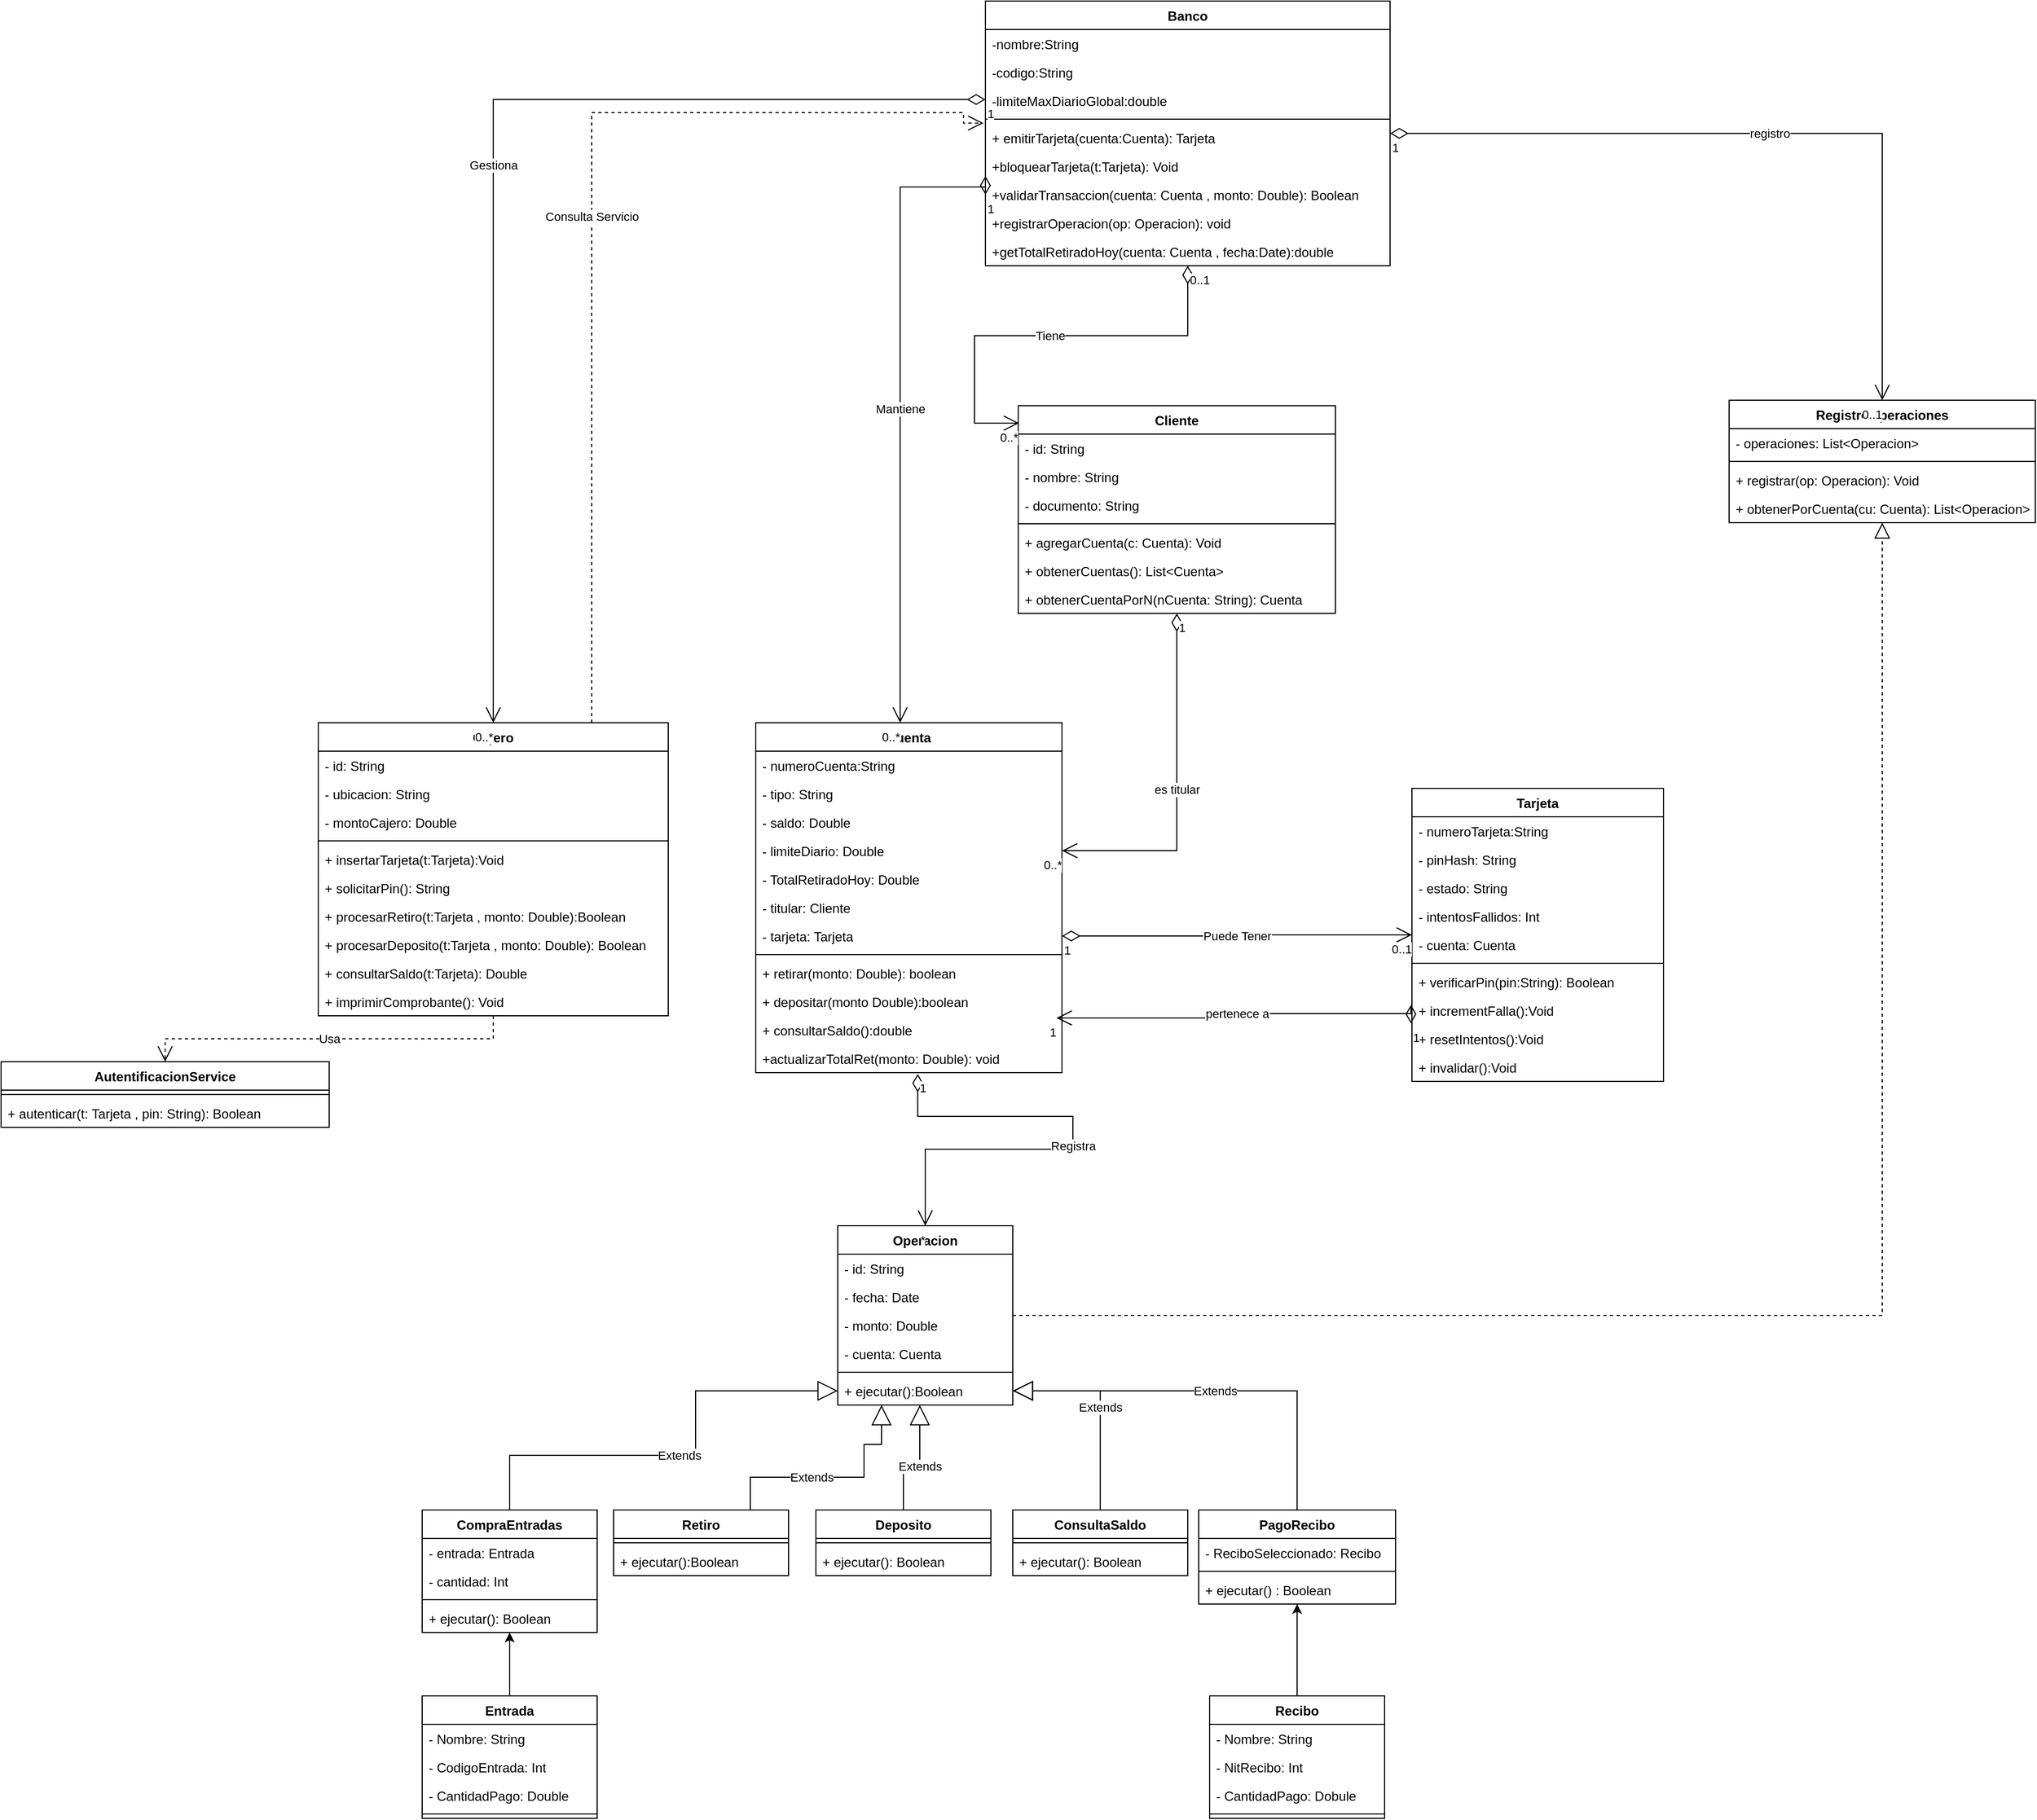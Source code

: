 <mxfile version="28.2.5">
  <diagram name="Página-1" id="0DiAf5o6FP61AVwbFjYj">
    <mxGraphModel dx="1672" dy="540" grid="1" gridSize="10" guides="1" tooltips="1" connect="1" arrows="1" fold="1" page="1" pageScale="1" pageWidth="827" pageHeight="1169" math="0" shadow="0">
      <root>
        <mxCell id="0" />
        <mxCell id="1" parent="0" />
        <mxCell id="VX5pRdEGZi-kMfRSTQJE-1" value="Banco" style="swimlane;fontStyle=1;align=center;verticalAlign=top;childLayout=stackLayout;horizontal=1;startSize=26;horizontalStack=0;resizeParent=1;resizeParentMax=0;resizeLast=0;collapsible=1;marginBottom=0;whiteSpace=wrap;html=1;" vertex="1" parent="1">
          <mxGeometry x="260" y="220" width="370" height="242" as="geometry" />
        </mxCell>
        <mxCell id="VX5pRdEGZi-kMfRSTQJE-2" value="-nombre:String" style="text;strokeColor=none;fillColor=none;align=left;verticalAlign=top;spacingLeft=4;spacingRight=4;overflow=hidden;rotatable=0;points=[[0,0.5],[1,0.5]];portConstraint=eastwest;whiteSpace=wrap;html=1;" vertex="1" parent="VX5pRdEGZi-kMfRSTQJE-1">
          <mxGeometry y="26" width="370" height="26" as="geometry" />
        </mxCell>
        <mxCell id="VX5pRdEGZi-kMfRSTQJE-5" value="-codigo:String" style="text;strokeColor=none;fillColor=none;align=left;verticalAlign=top;spacingLeft=4;spacingRight=4;overflow=hidden;rotatable=0;points=[[0,0.5],[1,0.5]];portConstraint=eastwest;whiteSpace=wrap;html=1;" vertex="1" parent="VX5pRdEGZi-kMfRSTQJE-1">
          <mxGeometry y="52" width="370" height="26" as="geometry" />
        </mxCell>
        <mxCell id="VX5pRdEGZi-kMfRSTQJE-6" value="-limiteMaxDiarioGlobal:double" style="text;strokeColor=none;fillColor=none;align=left;verticalAlign=top;spacingLeft=4;spacingRight=4;overflow=hidden;rotatable=0;points=[[0,0.5],[1,0.5]];portConstraint=eastwest;whiteSpace=wrap;html=1;" vertex="1" parent="VX5pRdEGZi-kMfRSTQJE-1">
          <mxGeometry y="78" width="370" height="26" as="geometry" />
        </mxCell>
        <mxCell id="VX5pRdEGZi-kMfRSTQJE-3" value="" style="line;strokeWidth=1;fillColor=none;align=left;verticalAlign=middle;spacingTop=-1;spacingLeft=3;spacingRight=3;rotatable=0;labelPosition=right;points=[];portConstraint=eastwest;strokeColor=inherit;" vertex="1" parent="VX5pRdEGZi-kMfRSTQJE-1">
          <mxGeometry y="104" width="370" height="8" as="geometry" />
        </mxCell>
        <mxCell id="VX5pRdEGZi-kMfRSTQJE-4" value="+ emitirTarjeta(cuenta:Cuenta): Tarjeta" style="text;strokeColor=none;fillColor=none;align=left;verticalAlign=top;spacingLeft=4;spacingRight=4;overflow=hidden;rotatable=0;points=[[0,0.5],[1,0.5]];portConstraint=eastwest;whiteSpace=wrap;html=1;" vertex="1" parent="VX5pRdEGZi-kMfRSTQJE-1">
          <mxGeometry y="112" width="370" height="26" as="geometry" />
        </mxCell>
        <mxCell id="VX5pRdEGZi-kMfRSTQJE-8" value="+bloquearTarjeta(t:Tarjeta): Void" style="text;strokeColor=none;fillColor=none;align=left;verticalAlign=top;spacingLeft=4;spacingRight=4;overflow=hidden;rotatable=0;points=[[0,0.5],[1,0.5]];portConstraint=eastwest;whiteSpace=wrap;html=1;" vertex="1" parent="VX5pRdEGZi-kMfRSTQJE-1">
          <mxGeometry y="138" width="370" height="26" as="geometry" />
        </mxCell>
        <mxCell id="VX5pRdEGZi-kMfRSTQJE-12" value="+validarTransaccion(cuenta: Cuenta , monto: Double): Boolean" style="text;strokeColor=none;fillColor=none;align=left;verticalAlign=top;spacingLeft=4;spacingRight=4;overflow=hidden;rotatable=0;points=[[0,0.5],[1,0.5]];portConstraint=eastwest;whiteSpace=wrap;html=1;" vertex="1" parent="VX5pRdEGZi-kMfRSTQJE-1">
          <mxGeometry y="164" width="370" height="26" as="geometry" />
        </mxCell>
        <mxCell id="VX5pRdEGZi-kMfRSTQJE-11" value="+registrarOperacion(op: Operacion): void" style="text;strokeColor=none;fillColor=none;align=left;verticalAlign=top;spacingLeft=4;spacingRight=4;overflow=hidden;rotatable=0;points=[[0,0.5],[1,0.5]];portConstraint=eastwest;whiteSpace=wrap;html=1;" vertex="1" parent="VX5pRdEGZi-kMfRSTQJE-1">
          <mxGeometry y="190" width="370" height="26" as="geometry" />
        </mxCell>
        <mxCell id="VX5pRdEGZi-kMfRSTQJE-10" value="+getTotalRetiradoHoy(cuenta: Cuenta , fecha:Date):double" style="text;strokeColor=none;fillColor=none;align=left;verticalAlign=top;spacingLeft=4;spacingRight=4;overflow=hidden;rotatable=0;points=[[0,0.5],[1,0.5]];portConstraint=eastwest;whiteSpace=wrap;html=1;" vertex="1" parent="VX5pRdEGZi-kMfRSTQJE-1">
          <mxGeometry y="216" width="370" height="26" as="geometry" />
        </mxCell>
        <mxCell id="VX5pRdEGZi-kMfRSTQJE-13" value="Cliente" style="swimlane;fontStyle=1;align=center;verticalAlign=top;childLayout=stackLayout;horizontal=1;startSize=26;horizontalStack=0;resizeParent=1;resizeParentMax=0;resizeLast=0;collapsible=1;marginBottom=0;whiteSpace=wrap;html=1;" vertex="1" parent="1">
          <mxGeometry x="290" y="590" width="290" height="190" as="geometry" />
        </mxCell>
        <mxCell id="VX5pRdEGZi-kMfRSTQJE-14" value="- id: String" style="text;strokeColor=none;fillColor=none;align=left;verticalAlign=top;spacingLeft=4;spacingRight=4;overflow=hidden;rotatable=0;points=[[0,0.5],[1,0.5]];portConstraint=eastwest;whiteSpace=wrap;html=1;" vertex="1" parent="VX5pRdEGZi-kMfRSTQJE-13">
          <mxGeometry y="26" width="290" height="26" as="geometry" />
        </mxCell>
        <mxCell id="VX5pRdEGZi-kMfRSTQJE-18" value="- nombre: String" style="text;strokeColor=none;fillColor=none;align=left;verticalAlign=top;spacingLeft=4;spacingRight=4;overflow=hidden;rotatable=0;points=[[0,0.5],[1,0.5]];portConstraint=eastwest;whiteSpace=wrap;html=1;" vertex="1" parent="VX5pRdEGZi-kMfRSTQJE-13">
          <mxGeometry y="52" width="290" height="26" as="geometry" />
        </mxCell>
        <mxCell id="VX5pRdEGZi-kMfRSTQJE-20" value="- documento: String" style="text;strokeColor=none;fillColor=none;align=left;verticalAlign=top;spacingLeft=4;spacingRight=4;overflow=hidden;rotatable=0;points=[[0,0.5],[1,0.5]];portConstraint=eastwest;whiteSpace=wrap;html=1;" vertex="1" parent="VX5pRdEGZi-kMfRSTQJE-13">
          <mxGeometry y="78" width="290" height="26" as="geometry" />
        </mxCell>
        <mxCell id="VX5pRdEGZi-kMfRSTQJE-15" value="" style="line;strokeWidth=1;fillColor=none;align=left;verticalAlign=middle;spacingTop=-1;spacingLeft=3;spacingRight=3;rotatable=0;labelPosition=right;points=[];portConstraint=eastwest;strokeColor=inherit;" vertex="1" parent="VX5pRdEGZi-kMfRSTQJE-13">
          <mxGeometry y="104" width="290" height="8" as="geometry" />
        </mxCell>
        <mxCell id="VX5pRdEGZi-kMfRSTQJE-21" value="+ agregarCuenta(c: Cuenta): Void" style="text;strokeColor=none;fillColor=none;align=left;verticalAlign=top;spacingLeft=4;spacingRight=4;overflow=hidden;rotatable=0;points=[[0,0.5],[1,0.5]];portConstraint=eastwest;whiteSpace=wrap;html=1;" vertex="1" parent="VX5pRdEGZi-kMfRSTQJE-13">
          <mxGeometry y="112" width="290" height="26" as="geometry" />
        </mxCell>
        <mxCell id="VX5pRdEGZi-kMfRSTQJE-22" value="+ obtenerCuentas(): List&amp;lt;Cuenta&amp;gt;" style="text;strokeColor=none;fillColor=none;align=left;verticalAlign=top;spacingLeft=4;spacingRight=4;overflow=hidden;rotatable=0;points=[[0,0.5],[1,0.5]];portConstraint=eastwest;whiteSpace=wrap;html=1;" vertex="1" parent="VX5pRdEGZi-kMfRSTQJE-13">
          <mxGeometry y="138" width="290" height="26" as="geometry" />
        </mxCell>
        <mxCell id="VX5pRdEGZi-kMfRSTQJE-16" value="+ obtenerCuentaPorN(nCuenta: String): Cuenta" style="text;strokeColor=none;fillColor=none;align=left;verticalAlign=top;spacingLeft=4;spacingRight=4;overflow=hidden;rotatable=0;points=[[0,0.5],[1,0.5]];portConstraint=eastwest;whiteSpace=wrap;html=1;" vertex="1" parent="VX5pRdEGZi-kMfRSTQJE-13">
          <mxGeometry y="164" width="290" height="26" as="geometry" />
        </mxCell>
        <mxCell id="VX5pRdEGZi-kMfRSTQJE-23" value="Cuenta" style="swimlane;fontStyle=1;align=center;verticalAlign=top;childLayout=stackLayout;horizontal=1;startSize=26;horizontalStack=0;resizeParent=1;resizeParentMax=0;resizeLast=0;collapsible=1;marginBottom=0;whiteSpace=wrap;html=1;" vertex="1" parent="1">
          <mxGeometry x="50" y="880" width="280" height="320" as="geometry" />
        </mxCell>
        <mxCell id="VX5pRdEGZi-kMfRSTQJE-27" value="- numeroCuenta:String" style="text;strokeColor=none;fillColor=none;align=left;verticalAlign=top;spacingLeft=4;spacingRight=4;overflow=hidden;rotatable=0;points=[[0,0.5],[1,0.5]];portConstraint=eastwest;whiteSpace=wrap;html=1;" vertex="1" parent="VX5pRdEGZi-kMfRSTQJE-23">
          <mxGeometry y="26" width="280" height="26" as="geometry" />
        </mxCell>
        <mxCell id="VX5pRdEGZi-kMfRSTQJE-28" value="- tipo: String" style="text;strokeColor=none;fillColor=none;align=left;verticalAlign=top;spacingLeft=4;spacingRight=4;overflow=hidden;rotatable=0;points=[[0,0.5],[1,0.5]];portConstraint=eastwest;whiteSpace=wrap;html=1;" vertex="1" parent="VX5pRdEGZi-kMfRSTQJE-23">
          <mxGeometry y="52" width="280" height="26" as="geometry" />
        </mxCell>
        <mxCell id="VX5pRdEGZi-kMfRSTQJE-29" value="- saldo: Double" style="text;strokeColor=none;fillColor=none;align=left;verticalAlign=top;spacingLeft=4;spacingRight=4;overflow=hidden;rotatable=0;points=[[0,0.5],[1,0.5]];portConstraint=eastwest;whiteSpace=wrap;html=1;" vertex="1" parent="VX5pRdEGZi-kMfRSTQJE-23">
          <mxGeometry y="78" width="280" height="26" as="geometry" />
        </mxCell>
        <mxCell id="VX5pRdEGZi-kMfRSTQJE-30" value="- limiteDiario: Double" style="text;strokeColor=none;fillColor=none;align=left;verticalAlign=top;spacingLeft=4;spacingRight=4;overflow=hidden;rotatable=0;points=[[0,0.5],[1,0.5]];portConstraint=eastwest;whiteSpace=wrap;html=1;" vertex="1" parent="VX5pRdEGZi-kMfRSTQJE-23">
          <mxGeometry y="104" width="280" height="26" as="geometry" />
        </mxCell>
        <mxCell id="VX5pRdEGZi-kMfRSTQJE-31" value="- TotalRetiradoHoy: Double" style="text;strokeColor=none;fillColor=none;align=left;verticalAlign=top;spacingLeft=4;spacingRight=4;overflow=hidden;rotatable=0;points=[[0,0.5],[1,0.5]];portConstraint=eastwest;whiteSpace=wrap;html=1;" vertex="1" parent="VX5pRdEGZi-kMfRSTQJE-23">
          <mxGeometry y="130" width="280" height="26" as="geometry" />
        </mxCell>
        <mxCell id="VX5pRdEGZi-kMfRSTQJE-32" value="- titular: Cliente" style="text;strokeColor=none;fillColor=none;align=left;verticalAlign=top;spacingLeft=4;spacingRight=4;overflow=hidden;rotatable=0;points=[[0,0.5],[1,0.5]];portConstraint=eastwest;whiteSpace=wrap;html=1;" vertex="1" parent="VX5pRdEGZi-kMfRSTQJE-23">
          <mxGeometry y="156" width="280" height="26" as="geometry" />
        </mxCell>
        <mxCell id="VX5pRdEGZi-kMfRSTQJE-24" value="- tarjeta: Tarjeta" style="text;strokeColor=none;fillColor=none;align=left;verticalAlign=top;spacingLeft=4;spacingRight=4;overflow=hidden;rotatable=0;points=[[0,0.5],[1,0.5]];portConstraint=eastwest;whiteSpace=wrap;html=1;" vertex="1" parent="VX5pRdEGZi-kMfRSTQJE-23">
          <mxGeometry y="182" width="280" height="26" as="geometry" />
        </mxCell>
        <mxCell id="VX5pRdEGZi-kMfRSTQJE-25" value="" style="line;strokeWidth=1;fillColor=none;align=left;verticalAlign=middle;spacingTop=-1;spacingLeft=3;spacingRight=3;rotatable=0;labelPosition=right;points=[];portConstraint=eastwest;strokeColor=inherit;" vertex="1" parent="VX5pRdEGZi-kMfRSTQJE-23">
          <mxGeometry y="208" width="280" height="8" as="geometry" />
        </mxCell>
        <mxCell id="VX5pRdEGZi-kMfRSTQJE-33" value="+ retirar(monto: Double): boolean" style="text;strokeColor=none;fillColor=none;align=left;verticalAlign=top;spacingLeft=4;spacingRight=4;overflow=hidden;rotatable=0;points=[[0,0.5],[1,0.5]];portConstraint=eastwest;whiteSpace=wrap;html=1;" vertex="1" parent="VX5pRdEGZi-kMfRSTQJE-23">
          <mxGeometry y="216" width="280" height="26" as="geometry" />
        </mxCell>
        <mxCell id="VX5pRdEGZi-kMfRSTQJE-34" value="+ depositar(monto Double):boolean" style="text;strokeColor=none;fillColor=none;align=left;verticalAlign=top;spacingLeft=4;spacingRight=4;overflow=hidden;rotatable=0;points=[[0,0.5],[1,0.5]];portConstraint=eastwest;whiteSpace=wrap;html=1;" vertex="1" parent="VX5pRdEGZi-kMfRSTQJE-23">
          <mxGeometry y="242" width="280" height="26" as="geometry" />
        </mxCell>
        <mxCell id="VX5pRdEGZi-kMfRSTQJE-35" value="+ consultarSaldo():double" style="text;strokeColor=none;fillColor=none;align=left;verticalAlign=top;spacingLeft=4;spacingRight=4;overflow=hidden;rotatable=0;points=[[0,0.5],[1,0.5]];portConstraint=eastwest;whiteSpace=wrap;html=1;" vertex="1" parent="VX5pRdEGZi-kMfRSTQJE-23">
          <mxGeometry y="268" width="280" height="26" as="geometry" />
        </mxCell>
        <mxCell id="VX5pRdEGZi-kMfRSTQJE-36" value="+actualizarTotalRet(monto: Double): void" style="text;strokeColor=none;fillColor=none;align=left;verticalAlign=top;spacingLeft=4;spacingRight=4;overflow=hidden;rotatable=0;points=[[0,0.5],[1,0.5]];portConstraint=eastwest;whiteSpace=wrap;html=1;" vertex="1" parent="VX5pRdEGZi-kMfRSTQJE-23">
          <mxGeometry y="294" width="280" height="26" as="geometry" />
        </mxCell>
        <mxCell id="VX5pRdEGZi-kMfRSTQJE-37" value="Tarjeta" style="swimlane;fontStyle=1;align=center;verticalAlign=top;childLayout=stackLayout;horizontal=1;startSize=26;horizontalStack=0;resizeParent=1;resizeParentMax=0;resizeLast=0;collapsible=1;marginBottom=0;whiteSpace=wrap;html=1;" vertex="1" parent="1">
          <mxGeometry x="650" y="940" width="230" height="268" as="geometry" />
        </mxCell>
        <mxCell id="VX5pRdEGZi-kMfRSTQJE-42" value="- numeroTarjeta:String" style="text;strokeColor=none;fillColor=none;align=left;verticalAlign=top;spacingLeft=4;spacingRight=4;overflow=hidden;rotatable=0;points=[[0,0.5],[1,0.5]];portConstraint=eastwest;whiteSpace=wrap;html=1;" vertex="1" parent="VX5pRdEGZi-kMfRSTQJE-37">
          <mxGeometry y="26" width="230" height="26" as="geometry" />
        </mxCell>
        <mxCell id="VX5pRdEGZi-kMfRSTQJE-43" value="- pinHash: String" style="text;strokeColor=none;fillColor=none;align=left;verticalAlign=top;spacingLeft=4;spacingRight=4;overflow=hidden;rotatable=0;points=[[0,0.5],[1,0.5]];portConstraint=eastwest;whiteSpace=wrap;html=1;" vertex="1" parent="VX5pRdEGZi-kMfRSTQJE-37">
          <mxGeometry y="52" width="230" height="26" as="geometry" />
        </mxCell>
        <mxCell id="VX5pRdEGZi-kMfRSTQJE-44" value="- estado: String" style="text;strokeColor=none;fillColor=none;align=left;verticalAlign=top;spacingLeft=4;spacingRight=4;overflow=hidden;rotatable=0;points=[[0,0.5],[1,0.5]];portConstraint=eastwest;whiteSpace=wrap;html=1;" vertex="1" parent="VX5pRdEGZi-kMfRSTQJE-37">
          <mxGeometry y="78" width="230" height="26" as="geometry" />
        </mxCell>
        <mxCell id="VX5pRdEGZi-kMfRSTQJE-45" value="- intentosFallidos: Int" style="text;strokeColor=none;fillColor=none;align=left;verticalAlign=top;spacingLeft=4;spacingRight=4;overflow=hidden;rotatable=0;points=[[0,0.5],[1,0.5]];portConstraint=eastwest;whiteSpace=wrap;html=1;" vertex="1" parent="VX5pRdEGZi-kMfRSTQJE-37">
          <mxGeometry y="104" width="230" height="26" as="geometry" />
        </mxCell>
        <mxCell id="VX5pRdEGZi-kMfRSTQJE-38" value="- cuenta: Cuenta" style="text;strokeColor=none;fillColor=none;align=left;verticalAlign=top;spacingLeft=4;spacingRight=4;overflow=hidden;rotatable=0;points=[[0,0.5],[1,0.5]];portConstraint=eastwest;whiteSpace=wrap;html=1;" vertex="1" parent="VX5pRdEGZi-kMfRSTQJE-37">
          <mxGeometry y="130" width="230" height="26" as="geometry" />
        </mxCell>
        <mxCell id="VX5pRdEGZi-kMfRSTQJE-39" value="" style="line;strokeWidth=1;fillColor=none;align=left;verticalAlign=middle;spacingTop=-1;spacingLeft=3;spacingRight=3;rotatable=0;labelPosition=right;points=[];portConstraint=eastwest;strokeColor=inherit;" vertex="1" parent="VX5pRdEGZi-kMfRSTQJE-37">
          <mxGeometry y="156" width="230" height="8" as="geometry" />
        </mxCell>
        <mxCell id="VX5pRdEGZi-kMfRSTQJE-46" value="+ verificarPin(pin:String): Boolean" style="text;strokeColor=none;fillColor=none;align=left;verticalAlign=top;spacingLeft=4;spacingRight=4;overflow=hidden;rotatable=0;points=[[0,0.5],[1,0.5]];portConstraint=eastwest;whiteSpace=wrap;html=1;" vertex="1" parent="VX5pRdEGZi-kMfRSTQJE-37">
          <mxGeometry y="164" width="230" height="26" as="geometry" />
        </mxCell>
        <mxCell id="VX5pRdEGZi-kMfRSTQJE-47" value="+ incrementFalla():Void" style="text;strokeColor=none;fillColor=none;align=left;verticalAlign=top;spacingLeft=4;spacingRight=4;overflow=hidden;rotatable=0;points=[[0,0.5],[1,0.5]];portConstraint=eastwest;whiteSpace=wrap;html=1;" vertex="1" parent="VX5pRdEGZi-kMfRSTQJE-37">
          <mxGeometry y="190" width="230" height="26" as="geometry" />
        </mxCell>
        <mxCell id="VX5pRdEGZi-kMfRSTQJE-48" value="+ resetIntentos():Void" style="text;strokeColor=none;fillColor=none;align=left;verticalAlign=top;spacingLeft=4;spacingRight=4;overflow=hidden;rotatable=0;points=[[0,0.5],[1,0.5]];portConstraint=eastwest;whiteSpace=wrap;html=1;" vertex="1" parent="VX5pRdEGZi-kMfRSTQJE-37">
          <mxGeometry y="216" width="230" height="26" as="geometry" />
        </mxCell>
        <mxCell id="VX5pRdEGZi-kMfRSTQJE-40" value="+ invalidar():Void" style="text;strokeColor=none;fillColor=none;align=left;verticalAlign=top;spacingLeft=4;spacingRight=4;overflow=hidden;rotatable=0;points=[[0,0.5],[1,0.5]];portConstraint=eastwest;whiteSpace=wrap;html=1;" vertex="1" parent="VX5pRdEGZi-kMfRSTQJE-37">
          <mxGeometry y="242" width="230" height="26" as="geometry" />
        </mxCell>
        <mxCell id="VX5pRdEGZi-kMfRSTQJE-50" value="Cajero" style="swimlane;fontStyle=1;align=center;verticalAlign=top;childLayout=stackLayout;horizontal=1;startSize=26;horizontalStack=0;resizeParent=1;resizeParentMax=0;resizeLast=0;collapsible=1;marginBottom=0;whiteSpace=wrap;html=1;" vertex="1" parent="1">
          <mxGeometry x="-350" y="880" width="320" height="268" as="geometry" />
        </mxCell>
        <mxCell id="VX5pRdEGZi-kMfRSTQJE-54" value="- id: String" style="text;strokeColor=none;fillColor=none;align=left;verticalAlign=top;spacingLeft=4;spacingRight=4;overflow=hidden;rotatable=0;points=[[0,0.5],[1,0.5]];portConstraint=eastwest;whiteSpace=wrap;html=1;" vertex="1" parent="VX5pRdEGZi-kMfRSTQJE-50">
          <mxGeometry y="26" width="320" height="26" as="geometry" />
        </mxCell>
        <mxCell id="VX5pRdEGZi-kMfRSTQJE-55" value="- ubicacion: String" style="text;strokeColor=none;fillColor=none;align=left;verticalAlign=top;spacingLeft=4;spacingRight=4;overflow=hidden;rotatable=0;points=[[0,0.5],[1,0.5]];portConstraint=eastwest;whiteSpace=wrap;html=1;" vertex="1" parent="VX5pRdEGZi-kMfRSTQJE-50">
          <mxGeometry y="52" width="320" height="26" as="geometry" />
        </mxCell>
        <mxCell id="VX5pRdEGZi-kMfRSTQJE-51" value="- montoCajero: Double" style="text;strokeColor=none;fillColor=none;align=left;verticalAlign=top;spacingLeft=4;spacingRight=4;overflow=hidden;rotatable=0;points=[[0,0.5],[1,0.5]];portConstraint=eastwest;whiteSpace=wrap;html=1;" vertex="1" parent="VX5pRdEGZi-kMfRSTQJE-50">
          <mxGeometry y="78" width="320" height="26" as="geometry" />
        </mxCell>
        <mxCell id="VX5pRdEGZi-kMfRSTQJE-52" value="" style="line;strokeWidth=1;fillColor=none;align=left;verticalAlign=middle;spacingTop=-1;spacingLeft=3;spacingRight=3;rotatable=0;labelPosition=right;points=[];portConstraint=eastwest;strokeColor=inherit;" vertex="1" parent="VX5pRdEGZi-kMfRSTQJE-50">
          <mxGeometry y="104" width="320" height="8" as="geometry" />
        </mxCell>
        <mxCell id="VX5pRdEGZi-kMfRSTQJE-56" value="+ insertarTarjeta(t:Tarjeta):Void" style="text;strokeColor=none;fillColor=none;align=left;verticalAlign=top;spacingLeft=4;spacingRight=4;overflow=hidden;rotatable=0;points=[[0,0.5],[1,0.5]];portConstraint=eastwest;whiteSpace=wrap;html=1;" vertex="1" parent="VX5pRdEGZi-kMfRSTQJE-50">
          <mxGeometry y="112" width="320" height="26" as="geometry" />
        </mxCell>
        <mxCell id="VX5pRdEGZi-kMfRSTQJE-57" value="+ solicitarPin(): String" style="text;strokeColor=none;fillColor=none;align=left;verticalAlign=top;spacingLeft=4;spacingRight=4;overflow=hidden;rotatable=0;points=[[0,0.5],[1,0.5]];portConstraint=eastwest;whiteSpace=wrap;html=1;" vertex="1" parent="VX5pRdEGZi-kMfRSTQJE-50">
          <mxGeometry y="138" width="320" height="26" as="geometry" />
        </mxCell>
        <mxCell id="VX5pRdEGZi-kMfRSTQJE-59" value="+ procesarRetiro(t:Tarjeta , monto: Double):Boolean" style="text;strokeColor=none;fillColor=none;align=left;verticalAlign=top;spacingLeft=4;spacingRight=4;overflow=hidden;rotatable=0;points=[[0,0.5],[1,0.5]];portConstraint=eastwest;whiteSpace=wrap;html=1;" vertex="1" parent="VX5pRdEGZi-kMfRSTQJE-50">
          <mxGeometry y="164" width="320" height="26" as="geometry" />
        </mxCell>
        <mxCell id="VX5pRdEGZi-kMfRSTQJE-60" value="+ procesarDeposito(t:Tarjeta , monto: Double): Boolean" style="text;strokeColor=none;fillColor=none;align=left;verticalAlign=top;spacingLeft=4;spacingRight=4;overflow=hidden;rotatable=0;points=[[0,0.5],[1,0.5]];portConstraint=eastwest;whiteSpace=wrap;html=1;" vertex="1" parent="VX5pRdEGZi-kMfRSTQJE-50">
          <mxGeometry y="190" width="320" height="26" as="geometry" />
        </mxCell>
        <mxCell id="VX5pRdEGZi-kMfRSTQJE-61" value="+ consultarSaldo(t:Tarjeta): Double" style="text;strokeColor=none;fillColor=none;align=left;verticalAlign=top;spacingLeft=4;spacingRight=4;overflow=hidden;rotatable=0;points=[[0,0.5],[1,0.5]];portConstraint=eastwest;whiteSpace=wrap;html=1;" vertex="1" parent="VX5pRdEGZi-kMfRSTQJE-50">
          <mxGeometry y="216" width="320" height="26" as="geometry" />
        </mxCell>
        <mxCell id="VX5pRdEGZi-kMfRSTQJE-53" value="+ imprimirComprobante(): Void" style="text;strokeColor=none;fillColor=none;align=left;verticalAlign=top;spacingLeft=4;spacingRight=4;overflow=hidden;rotatable=0;points=[[0,0.5],[1,0.5]];portConstraint=eastwest;whiteSpace=wrap;html=1;" vertex="1" parent="VX5pRdEGZi-kMfRSTQJE-50">
          <mxGeometry y="242" width="320" height="26" as="geometry" />
        </mxCell>
        <mxCell id="VX5pRdEGZi-kMfRSTQJE-62" value="AutentificacionService" style="swimlane;fontStyle=1;align=center;verticalAlign=top;childLayout=stackLayout;horizontal=1;startSize=26;horizontalStack=0;resizeParent=1;resizeParentMax=0;resizeLast=0;collapsible=1;marginBottom=0;whiteSpace=wrap;html=1;" vertex="1" parent="1">
          <mxGeometry x="-640" y="1190" width="300" height="60" as="geometry" />
        </mxCell>
        <mxCell id="VX5pRdEGZi-kMfRSTQJE-64" value="" style="line;strokeWidth=1;fillColor=none;align=left;verticalAlign=middle;spacingTop=-1;spacingLeft=3;spacingRight=3;rotatable=0;labelPosition=right;points=[];portConstraint=eastwest;strokeColor=inherit;" vertex="1" parent="VX5pRdEGZi-kMfRSTQJE-62">
          <mxGeometry y="26" width="300" height="8" as="geometry" />
        </mxCell>
        <mxCell id="VX5pRdEGZi-kMfRSTQJE-65" value="+ autenticar(t: Tarjeta , pin: String): Boolean" style="text;strokeColor=none;fillColor=none;align=left;verticalAlign=top;spacingLeft=4;spacingRight=4;overflow=hidden;rotatable=0;points=[[0,0.5],[1,0.5]];portConstraint=eastwest;whiteSpace=wrap;html=1;" vertex="1" parent="VX5pRdEGZi-kMfRSTQJE-62">
          <mxGeometry y="34" width="300" height="26" as="geometry" />
        </mxCell>
        <mxCell id="VX5pRdEGZi-kMfRSTQJE-66" value="Operacion" style="swimlane;fontStyle=1;align=center;verticalAlign=top;childLayout=stackLayout;horizontal=1;startSize=26;horizontalStack=0;resizeParent=1;resizeParentMax=0;resizeLast=0;collapsible=1;marginBottom=0;whiteSpace=wrap;html=1;" vertex="1" parent="1">
          <mxGeometry x="125" y="1340" width="160" height="164" as="geometry" />
        </mxCell>
        <mxCell id="VX5pRdEGZi-kMfRSTQJE-70" value="- id: String" style="text;strokeColor=none;fillColor=none;align=left;verticalAlign=top;spacingLeft=4;spacingRight=4;overflow=hidden;rotatable=0;points=[[0,0.5],[1,0.5]];portConstraint=eastwest;whiteSpace=wrap;html=1;" vertex="1" parent="VX5pRdEGZi-kMfRSTQJE-66">
          <mxGeometry y="26" width="160" height="26" as="geometry" />
        </mxCell>
        <mxCell id="VX5pRdEGZi-kMfRSTQJE-71" value="- fecha: Date" style="text;strokeColor=none;fillColor=none;align=left;verticalAlign=top;spacingLeft=4;spacingRight=4;overflow=hidden;rotatable=0;points=[[0,0.5],[1,0.5]];portConstraint=eastwest;whiteSpace=wrap;html=1;" vertex="1" parent="VX5pRdEGZi-kMfRSTQJE-66">
          <mxGeometry y="52" width="160" height="26" as="geometry" />
        </mxCell>
        <mxCell id="VX5pRdEGZi-kMfRSTQJE-72" value="- monto: Double" style="text;strokeColor=none;fillColor=none;align=left;verticalAlign=top;spacingLeft=4;spacingRight=4;overflow=hidden;rotatable=0;points=[[0,0.5],[1,0.5]];portConstraint=eastwest;whiteSpace=wrap;html=1;" vertex="1" parent="VX5pRdEGZi-kMfRSTQJE-66">
          <mxGeometry y="78" width="160" height="26" as="geometry" />
        </mxCell>
        <mxCell id="VX5pRdEGZi-kMfRSTQJE-67" value="- cuenta: Cuenta" style="text;strokeColor=none;fillColor=none;align=left;verticalAlign=top;spacingLeft=4;spacingRight=4;overflow=hidden;rotatable=0;points=[[0,0.5],[1,0.5]];portConstraint=eastwest;whiteSpace=wrap;html=1;" vertex="1" parent="VX5pRdEGZi-kMfRSTQJE-66">
          <mxGeometry y="104" width="160" height="26" as="geometry" />
        </mxCell>
        <mxCell id="VX5pRdEGZi-kMfRSTQJE-68" value="" style="line;strokeWidth=1;fillColor=none;align=left;verticalAlign=middle;spacingTop=-1;spacingLeft=3;spacingRight=3;rotatable=0;labelPosition=right;points=[];portConstraint=eastwest;strokeColor=inherit;" vertex="1" parent="VX5pRdEGZi-kMfRSTQJE-66">
          <mxGeometry y="130" width="160" height="8" as="geometry" />
        </mxCell>
        <mxCell id="VX5pRdEGZi-kMfRSTQJE-69" value="+ ejecutar():Boolean" style="text;strokeColor=none;fillColor=none;align=left;verticalAlign=top;spacingLeft=4;spacingRight=4;overflow=hidden;rotatable=0;points=[[0,0.5],[1,0.5]];portConstraint=eastwest;whiteSpace=wrap;html=1;" vertex="1" parent="VX5pRdEGZi-kMfRSTQJE-66">
          <mxGeometry y="138" width="160" height="26" as="geometry" />
        </mxCell>
        <mxCell id="VX5pRdEGZi-kMfRSTQJE-73" value="RegistroOperaciones" style="swimlane;fontStyle=1;align=center;verticalAlign=top;childLayout=stackLayout;horizontal=1;startSize=26;horizontalStack=0;resizeParent=1;resizeParentMax=0;resizeLast=0;collapsible=1;marginBottom=0;whiteSpace=wrap;html=1;" vertex="1" parent="1">
          <mxGeometry x="940" y="585" width="280" height="112" as="geometry" />
        </mxCell>
        <mxCell id="VX5pRdEGZi-kMfRSTQJE-74" value="- operaciones: List&amp;lt;Operacion&amp;gt;" style="text;strokeColor=none;fillColor=none;align=left;verticalAlign=top;spacingLeft=4;spacingRight=4;overflow=hidden;rotatable=0;points=[[0,0.5],[1,0.5]];portConstraint=eastwest;whiteSpace=wrap;html=1;" vertex="1" parent="VX5pRdEGZi-kMfRSTQJE-73">
          <mxGeometry y="26" width="280" height="26" as="geometry" />
        </mxCell>
        <mxCell id="VX5pRdEGZi-kMfRSTQJE-75" value="" style="line;strokeWidth=1;fillColor=none;align=left;verticalAlign=middle;spacingTop=-1;spacingLeft=3;spacingRight=3;rotatable=0;labelPosition=right;points=[];portConstraint=eastwest;strokeColor=inherit;" vertex="1" parent="VX5pRdEGZi-kMfRSTQJE-73">
          <mxGeometry y="52" width="280" height="8" as="geometry" />
        </mxCell>
        <mxCell id="VX5pRdEGZi-kMfRSTQJE-77" value="+ registrar(op: Operacion): Void" style="text;strokeColor=none;fillColor=none;align=left;verticalAlign=top;spacingLeft=4;spacingRight=4;overflow=hidden;rotatable=0;points=[[0,0.5],[1,0.5]];portConstraint=eastwest;whiteSpace=wrap;html=1;" vertex="1" parent="VX5pRdEGZi-kMfRSTQJE-73">
          <mxGeometry y="60" width="280" height="26" as="geometry" />
        </mxCell>
        <mxCell id="VX5pRdEGZi-kMfRSTQJE-76" value="+ obtenerPorCuenta(cu: Cuenta): List&amp;lt;Operacion&amp;gt;" style="text;strokeColor=none;fillColor=none;align=left;verticalAlign=top;spacingLeft=4;spacingRight=4;overflow=hidden;rotatable=0;points=[[0,0.5],[1,0.5]];portConstraint=eastwest;whiteSpace=wrap;html=1;" vertex="1" parent="VX5pRdEGZi-kMfRSTQJE-73">
          <mxGeometry y="86" width="280" height="26" as="geometry" />
        </mxCell>
        <mxCell id="VX5pRdEGZi-kMfRSTQJE-78" value="Retiro" style="swimlane;fontStyle=1;align=center;verticalAlign=top;childLayout=stackLayout;horizontal=1;startSize=26;horizontalStack=0;resizeParent=1;resizeParentMax=0;resizeLast=0;collapsible=1;marginBottom=0;whiteSpace=wrap;html=1;" vertex="1" parent="1">
          <mxGeometry x="-80" y="1600" width="160" height="60" as="geometry" />
        </mxCell>
        <mxCell id="VX5pRdEGZi-kMfRSTQJE-80" value="" style="line;strokeWidth=1;fillColor=none;align=left;verticalAlign=middle;spacingTop=-1;spacingLeft=3;spacingRight=3;rotatable=0;labelPosition=right;points=[];portConstraint=eastwest;strokeColor=inherit;" vertex="1" parent="VX5pRdEGZi-kMfRSTQJE-78">
          <mxGeometry y="26" width="160" height="8" as="geometry" />
        </mxCell>
        <mxCell id="VX5pRdEGZi-kMfRSTQJE-81" value="+ ejecutar():Boolean" style="text;strokeColor=none;fillColor=none;align=left;verticalAlign=top;spacingLeft=4;spacingRight=4;overflow=hidden;rotatable=0;points=[[0,0.5],[1,0.5]];portConstraint=eastwest;whiteSpace=wrap;html=1;" vertex="1" parent="VX5pRdEGZi-kMfRSTQJE-78">
          <mxGeometry y="34" width="160" height="26" as="geometry" />
        </mxCell>
        <mxCell id="VX5pRdEGZi-kMfRSTQJE-82" value="Deposito" style="swimlane;fontStyle=1;align=center;verticalAlign=top;childLayout=stackLayout;horizontal=1;startSize=26;horizontalStack=0;resizeParent=1;resizeParentMax=0;resizeLast=0;collapsible=1;marginBottom=0;whiteSpace=wrap;html=1;" vertex="1" parent="1">
          <mxGeometry x="105" y="1600" width="160" height="60" as="geometry" />
        </mxCell>
        <mxCell id="VX5pRdEGZi-kMfRSTQJE-84" value="" style="line;strokeWidth=1;fillColor=none;align=left;verticalAlign=middle;spacingTop=-1;spacingLeft=3;spacingRight=3;rotatable=0;labelPosition=right;points=[];portConstraint=eastwest;strokeColor=inherit;" vertex="1" parent="VX5pRdEGZi-kMfRSTQJE-82">
          <mxGeometry y="26" width="160" height="8" as="geometry" />
        </mxCell>
        <mxCell id="VX5pRdEGZi-kMfRSTQJE-85" value="+ ejecutar(): Boolean" style="text;strokeColor=none;fillColor=none;align=left;verticalAlign=top;spacingLeft=4;spacingRight=4;overflow=hidden;rotatable=0;points=[[0,0.5],[1,0.5]];portConstraint=eastwest;whiteSpace=wrap;html=1;" vertex="1" parent="VX5pRdEGZi-kMfRSTQJE-82">
          <mxGeometry y="34" width="160" height="26" as="geometry" />
        </mxCell>
        <mxCell id="VX5pRdEGZi-kMfRSTQJE-86" value="ConsultaSaldo" style="swimlane;fontStyle=1;align=center;verticalAlign=top;childLayout=stackLayout;horizontal=1;startSize=26;horizontalStack=0;resizeParent=1;resizeParentMax=0;resizeLast=0;collapsible=1;marginBottom=0;whiteSpace=wrap;html=1;" vertex="1" parent="1">
          <mxGeometry x="285" y="1600" width="160" height="60" as="geometry" />
        </mxCell>
        <mxCell id="VX5pRdEGZi-kMfRSTQJE-88" value="" style="line;strokeWidth=1;fillColor=none;align=left;verticalAlign=middle;spacingTop=-1;spacingLeft=3;spacingRight=3;rotatable=0;labelPosition=right;points=[];portConstraint=eastwest;strokeColor=inherit;" vertex="1" parent="VX5pRdEGZi-kMfRSTQJE-86">
          <mxGeometry y="26" width="160" height="8" as="geometry" />
        </mxCell>
        <mxCell id="VX5pRdEGZi-kMfRSTQJE-89" value="+ ejecutar(): Boolean" style="text;strokeColor=none;fillColor=none;align=left;verticalAlign=top;spacingLeft=4;spacingRight=4;overflow=hidden;rotatable=0;points=[[0,0.5],[1,0.5]];portConstraint=eastwest;whiteSpace=wrap;html=1;" vertex="1" parent="VX5pRdEGZi-kMfRSTQJE-86">
          <mxGeometry y="34" width="160" height="26" as="geometry" />
        </mxCell>
        <mxCell id="VX5pRdEGZi-kMfRSTQJE-90" value="PagoRecibo" style="swimlane;fontStyle=1;align=center;verticalAlign=top;childLayout=stackLayout;horizontal=1;startSize=26;horizontalStack=0;resizeParent=1;resizeParentMax=0;resizeLast=0;collapsible=1;marginBottom=0;whiteSpace=wrap;html=1;" vertex="1" parent="1">
          <mxGeometry x="455" y="1600" width="180" height="86" as="geometry" />
        </mxCell>
        <mxCell id="VX5pRdEGZi-kMfRSTQJE-91" value="- ReciboSeleccionado: Recibo" style="text;strokeColor=none;fillColor=none;align=left;verticalAlign=top;spacingLeft=4;spacingRight=4;overflow=hidden;rotatable=0;points=[[0,0.5],[1,0.5]];portConstraint=eastwest;whiteSpace=wrap;html=1;" vertex="1" parent="VX5pRdEGZi-kMfRSTQJE-90">
          <mxGeometry y="26" width="180" height="26" as="geometry" />
        </mxCell>
        <mxCell id="VX5pRdEGZi-kMfRSTQJE-92" value="" style="line;strokeWidth=1;fillColor=none;align=left;verticalAlign=middle;spacingTop=-1;spacingLeft=3;spacingRight=3;rotatable=0;labelPosition=right;points=[];portConstraint=eastwest;strokeColor=inherit;" vertex="1" parent="VX5pRdEGZi-kMfRSTQJE-90">
          <mxGeometry y="52" width="180" height="8" as="geometry" />
        </mxCell>
        <mxCell id="VX5pRdEGZi-kMfRSTQJE-93" value="+ ejecutar() : Boolean" style="text;strokeColor=none;fillColor=none;align=left;verticalAlign=top;spacingLeft=4;spacingRight=4;overflow=hidden;rotatable=0;points=[[0,0.5],[1,0.5]];portConstraint=eastwest;whiteSpace=wrap;html=1;" vertex="1" parent="VX5pRdEGZi-kMfRSTQJE-90">
          <mxGeometry y="60" width="180" height="26" as="geometry" />
        </mxCell>
        <mxCell id="VX5pRdEGZi-kMfRSTQJE-94" value="CompraEntradas" style="swimlane;fontStyle=1;align=center;verticalAlign=top;childLayout=stackLayout;horizontal=1;startSize=26;horizontalStack=0;resizeParent=1;resizeParentMax=0;resizeLast=0;collapsible=1;marginBottom=0;whiteSpace=wrap;html=1;" vertex="1" parent="1">
          <mxGeometry x="-255" y="1600" width="160" height="112" as="geometry" />
        </mxCell>
        <mxCell id="VX5pRdEGZi-kMfRSTQJE-98" value="- entrada: Entrada" style="text;strokeColor=none;fillColor=none;align=left;verticalAlign=top;spacingLeft=4;spacingRight=4;overflow=hidden;rotatable=0;points=[[0,0.5],[1,0.5]];portConstraint=eastwest;whiteSpace=wrap;html=1;" vertex="1" parent="VX5pRdEGZi-kMfRSTQJE-94">
          <mxGeometry y="26" width="160" height="26" as="geometry" />
        </mxCell>
        <mxCell id="VX5pRdEGZi-kMfRSTQJE-95" value="- cantidad: Int" style="text;strokeColor=none;fillColor=none;align=left;verticalAlign=top;spacingLeft=4;spacingRight=4;overflow=hidden;rotatable=0;points=[[0,0.5],[1,0.5]];portConstraint=eastwest;whiteSpace=wrap;html=1;" vertex="1" parent="VX5pRdEGZi-kMfRSTQJE-94">
          <mxGeometry y="52" width="160" height="26" as="geometry" />
        </mxCell>
        <mxCell id="VX5pRdEGZi-kMfRSTQJE-96" value="" style="line;strokeWidth=1;fillColor=none;align=left;verticalAlign=middle;spacingTop=-1;spacingLeft=3;spacingRight=3;rotatable=0;labelPosition=right;points=[];portConstraint=eastwest;strokeColor=inherit;" vertex="1" parent="VX5pRdEGZi-kMfRSTQJE-94">
          <mxGeometry y="78" width="160" height="8" as="geometry" />
        </mxCell>
        <mxCell id="VX5pRdEGZi-kMfRSTQJE-97" value="+ ejecutar(): Boolean" style="text;strokeColor=none;fillColor=none;align=left;verticalAlign=top;spacingLeft=4;spacingRight=4;overflow=hidden;rotatable=0;points=[[0,0.5],[1,0.5]];portConstraint=eastwest;whiteSpace=wrap;html=1;" vertex="1" parent="VX5pRdEGZi-kMfRSTQJE-94">
          <mxGeometry y="86" width="160" height="26" as="geometry" />
        </mxCell>
        <mxCell id="VX5pRdEGZi-kMfRSTQJE-105" value="Extends" style="endArrow=block;endSize=16;endFill=0;html=1;rounded=0;exitX=0.5;exitY=0;exitDx=0;exitDy=0;edgeStyle=orthogonalEdgeStyle;" edge="1" parent="1" source="VX5pRdEGZi-kMfRSTQJE-82" target="VX5pRdEGZi-kMfRSTQJE-69">
          <mxGeometry width="160" relative="1" as="geometry">
            <mxPoint x="35" y="1640" as="sourcePoint" />
            <mxPoint x="195" y="1640" as="targetPoint" />
            <Array as="points">
              <mxPoint x="185" y="1560" />
              <mxPoint x="200" y="1560" />
            </Array>
          </mxGeometry>
        </mxCell>
        <mxCell id="VX5pRdEGZi-kMfRSTQJE-106" value="Extends" style="endArrow=block;endSize=16;endFill=0;html=1;rounded=0;exitX=0.5;exitY=0;exitDx=0;exitDy=0;edgeStyle=orthogonalEdgeStyle;" edge="1" parent="1" source="VX5pRdEGZi-kMfRSTQJE-78" target="VX5pRdEGZi-kMfRSTQJE-69">
          <mxGeometry width="160" relative="1" as="geometry">
            <mxPoint x="185" y="1679" as="sourcePoint" />
            <mxPoint x="149" y="1508" as="targetPoint" />
            <Array as="points">
              <mxPoint x="45" y="1600" />
              <mxPoint x="45" y="1570" />
              <mxPoint x="149" y="1570" />
              <mxPoint x="149" y="1540" />
              <mxPoint x="165" y="1540" />
            </Array>
          </mxGeometry>
        </mxCell>
        <mxCell id="VX5pRdEGZi-kMfRSTQJE-108" value="Extends" style="endArrow=block;endSize=16;endFill=0;html=1;rounded=0;exitX=0.5;exitY=0;exitDx=0;exitDy=0;edgeStyle=orthogonalEdgeStyle;" edge="1" parent="1" source="VX5pRdEGZi-kMfRSTQJE-94" target="VX5pRdEGZi-kMfRSTQJE-69">
          <mxGeometry width="160" relative="1" as="geometry">
            <mxPoint x="115" y="1666" as="sourcePoint" />
            <mxPoint x="320" y="1570" as="targetPoint" />
            <Array as="points">
              <mxPoint x="-175" y="1550" />
              <mxPoint x="-5" y="1550" />
              <mxPoint x="-5" y="1491" />
            </Array>
          </mxGeometry>
        </mxCell>
        <mxCell id="VX5pRdEGZi-kMfRSTQJE-109" value="Extends" style="endArrow=block;endSize=16;endFill=0;html=1;rounded=0;exitX=0.5;exitY=0;exitDx=0;exitDy=0;edgeStyle=orthogonalEdgeStyle;" edge="1" parent="1" source="VX5pRdEGZi-kMfRSTQJE-86" target="VX5pRdEGZi-kMfRSTQJE-69">
          <mxGeometry width="160" relative="1" as="geometry">
            <mxPoint x="235" y="1610" as="sourcePoint" />
            <mxPoint x="395" y="1610" as="targetPoint" />
          </mxGeometry>
        </mxCell>
        <mxCell id="VX5pRdEGZi-kMfRSTQJE-110" value="Extends" style="endArrow=block;endSize=16;endFill=0;html=1;rounded=0;exitX=0.5;exitY=0;exitDx=0;exitDy=0;edgeStyle=orthogonalEdgeStyle;" edge="1" parent="1" source="VX5pRdEGZi-kMfRSTQJE-90" target="VX5pRdEGZi-kMfRSTQJE-69">
          <mxGeometry width="160" relative="1" as="geometry">
            <mxPoint x="235" y="1610" as="sourcePoint" />
            <mxPoint x="395" y="1610" as="targetPoint" />
          </mxGeometry>
        </mxCell>
        <mxCell id="VX5pRdEGZi-kMfRSTQJE-111" value="" style="endArrow=block;dashed=1;endFill=0;endSize=12;html=1;rounded=0;edgeStyle=orthogonalEdgeStyle;" edge="1" parent="1" source="VX5pRdEGZi-kMfRSTQJE-66" target="VX5pRdEGZi-kMfRSTQJE-73">
          <mxGeometry width="160" relative="1" as="geometry">
            <mxPoint x="740" y="1370" as="sourcePoint" />
            <mxPoint x="900" y="1370" as="targetPoint" />
          </mxGeometry>
        </mxCell>
        <mxCell id="VX5pRdEGZi-kMfRSTQJE-112" value="Tiene" style="endArrow=open;html=1;endSize=12;startArrow=diamondThin;startSize=14;startFill=0;edgeStyle=orthogonalEdgeStyle;rounded=0;entryX=0.003;entryY=0.084;entryDx=0;entryDy=0;entryPerimeter=0;" edge="1" parent="1" source="VX5pRdEGZi-kMfRSTQJE-1" target="VX5pRdEGZi-kMfRSTQJE-13">
          <mxGeometry relative="1" as="geometry">
            <mxPoint x="410" y="400" as="sourcePoint" />
            <mxPoint x="570" y="400" as="targetPoint" />
          </mxGeometry>
        </mxCell>
        <mxCell id="VX5pRdEGZi-kMfRSTQJE-113" value="0..1" style="edgeLabel;resizable=0;html=1;align=left;verticalAlign=top;" connectable="0" vertex="1" parent="VX5pRdEGZi-kMfRSTQJE-112">
          <mxGeometry x="-1" relative="1" as="geometry" />
        </mxCell>
        <mxCell id="VX5pRdEGZi-kMfRSTQJE-114" value="0..*" style="edgeLabel;resizable=0;html=1;align=right;verticalAlign=top;" connectable="0" vertex="1" parent="VX5pRdEGZi-kMfRSTQJE-112">
          <mxGeometry x="1" relative="1" as="geometry" />
        </mxCell>
        <mxCell id="VX5pRdEGZi-kMfRSTQJE-115" value="Mantiene" style="endArrow=open;html=1;endSize=12;startArrow=diamondThin;startSize=14;startFill=0;edgeStyle=orthogonalEdgeStyle;rounded=0;exitX=0;exitY=0.5;exitDx=0;exitDy=0;" edge="1" parent="1" source="VX5pRdEGZi-kMfRSTQJE-12" target="VX5pRdEGZi-kMfRSTQJE-23">
          <mxGeometry relative="1" as="geometry">
            <mxPoint x="50" y="630" as="sourcePoint" />
            <mxPoint x="210" y="630" as="targetPoint" />
            <Array as="points">
              <mxPoint x="260" y="390" />
              <mxPoint x="182" y="390" />
            </Array>
          </mxGeometry>
        </mxCell>
        <mxCell id="VX5pRdEGZi-kMfRSTQJE-116" value="1" style="edgeLabel;resizable=0;html=1;align=left;verticalAlign=top;" connectable="0" vertex="1" parent="VX5pRdEGZi-kMfRSTQJE-115">
          <mxGeometry x="-1" relative="1" as="geometry" />
        </mxCell>
        <mxCell id="VX5pRdEGZi-kMfRSTQJE-117" value="0..*" style="edgeLabel;resizable=0;html=1;align=right;verticalAlign=top;" connectable="0" vertex="1" parent="VX5pRdEGZi-kMfRSTQJE-115">
          <mxGeometry x="1" relative="1" as="geometry" />
        </mxCell>
        <mxCell id="VX5pRdEGZi-kMfRSTQJE-119" value="Gestiona" style="endArrow=open;html=1;endSize=12;startArrow=diamondThin;startSize=14;startFill=0;edgeStyle=orthogonalEdgeStyle;rounded=0;" edge="1" parent="1" source="VX5pRdEGZi-kMfRSTQJE-1" target="VX5pRdEGZi-kMfRSTQJE-50">
          <mxGeometry relative="1" as="geometry">
            <mxPoint x="110" y="520" as="sourcePoint" />
            <mxPoint x="270" y="520" as="targetPoint" />
            <Array as="points">
              <mxPoint x="-190" y="310" />
            </Array>
            <mxPoint as="offset" />
          </mxGeometry>
        </mxCell>
        <mxCell id="VX5pRdEGZi-kMfRSTQJE-120" value="1" style="edgeLabel;resizable=0;html=1;align=left;verticalAlign=top;" connectable="0" vertex="1" parent="VX5pRdEGZi-kMfRSTQJE-119">
          <mxGeometry x="-1" relative="1" as="geometry" />
        </mxCell>
        <mxCell id="VX5pRdEGZi-kMfRSTQJE-121" value="0..*" style="edgeLabel;resizable=0;html=1;align=right;verticalAlign=top;" connectable="0" vertex="1" parent="VX5pRdEGZi-kMfRSTQJE-119">
          <mxGeometry x="1" relative="1" as="geometry" />
        </mxCell>
        <mxCell id="VX5pRdEGZi-kMfRSTQJE-122" value="registro" style="endArrow=open;html=1;endSize=12;startArrow=diamondThin;startSize=14;startFill=0;edgeStyle=orthogonalEdgeStyle;rounded=0;" edge="1" parent="1" source="VX5pRdEGZi-kMfRSTQJE-1" target="VX5pRdEGZi-kMfRSTQJE-73">
          <mxGeometry relative="1" as="geometry">
            <mxPoint x="760" y="530" as="sourcePoint" />
            <mxPoint x="920" y="530" as="targetPoint" />
          </mxGeometry>
        </mxCell>
        <mxCell id="VX5pRdEGZi-kMfRSTQJE-123" value="1" style="edgeLabel;resizable=0;html=1;align=left;verticalAlign=top;" connectable="0" vertex="1" parent="VX5pRdEGZi-kMfRSTQJE-122">
          <mxGeometry x="-1" relative="1" as="geometry" />
        </mxCell>
        <mxCell id="VX5pRdEGZi-kMfRSTQJE-124" value="0..1" style="edgeLabel;resizable=0;html=1;align=right;verticalAlign=top;" connectable="0" vertex="1" parent="VX5pRdEGZi-kMfRSTQJE-122">
          <mxGeometry x="1" relative="1" as="geometry" />
        </mxCell>
        <mxCell id="VX5pRdEGZi-kMfRSTQJE-125" value="es titular" style="endArrow=open;html=1;endSize=12;startArrow=diamondThin;startSize=14;startFill=0;edgeStyle=orthogonalEdgeStyle;rounded=0;entryX=1;entryY=0.5;entryDx=0;entryDy=0;" edge="1" parent="1" source="VX5pRdEGZi-kMfRSTQJE-13" target="VX5pRdEGZi-kMfRSTQJE-30">
          <mxGeometry relative="1" as="geometry">
            <mxPoint x="360" y="870" as="sourcePoint" />
            <mxPoint x="520" y="870" as="targetPoint" />
          </mxGeometry>
        </mxCell>
        <mxCell id="VX5pRdEGZi-kMfRSTQJE-126" value="1" style="edgeLabel;resizable=0;html=1;align=left;verticalAlign=top;" connectable="0" vertex="1" parent="VX5pRdEGZi-kMfRSTQJE-125">
          <mxGeometry x="-1" relative="1" as="geometry" />
        </mxCell>
        <mxCell id="VX5pRdEGZi-kMfRSTQJE-127" value="0..*" style="edgeLabel;resizable=0;html=1;align=right;verticalAlign=top;" connectable="0" vertex="1" parent="VX5pRdEGZi-kMfRSTQJE-125">
          <mxGeometry x="1" relative="1" as="geometry" />
        </mxCell>
        <mxCell id="VX5pRdEGZi-kMfRSTQJE-128" value="Puede Tener" style="endArrow=open;html=1;endSize=12;startArrow=diamondThin;startSize=14;startFill=0;edgeStyle=orthogonalEdgeStyle;rounded=0;exitX=1;exitY=0.5;exitDx=0;exitDy=0;" edge="1" parent="1" source="VX5pRdEGZi-kMfRSTQJE-24" target="VX5pRdEGZi-kMfRSTQJE-37">
          <mxGeometry relative="1" as="geometry">
            <mxPoint x="440" y="1070" as="sourcePoint" />
            <mxPoint x="600" y="1070" as="targetPoint" />
          </mxGeometry>
        </mxCell>
        <mxCell id="VX5pRdEGZi-kMfRSTQJE-129" value="1" style="edgeLabel;resizable=0;html=1;align=left;verticalAlign=top;" connectable="0" vertex="1" parent="VX5pRdEGZi-kMfRSTQJE-128">
          <mxGeometry x="-1" relative="1" as="geometry" />
        </mxCell>
        <mxCell id="VX5pRdEGZi-kMfRSTQJE-130" value="0..1" style="edgeLabel;resizable=0;html=1;align=right;verticalAlign=top;" connectable="0" vertex="1" parent="VX5pRdEGZi-kMfRSTQJE-128">
          <mxGeometry x="1" relative="1" as="geometry" />
        </mxCell>
        <mxCell id="VX5pRdEGZi-kMfRSTQJE-132" value="pertenece a" style="endArrow=open;html=1;endSize=12;startArrow=diamondThin;startSize=14;startFill=0;edgeStyle=orthogonalEdgeStyle;rounded=0;exitX=-0.004;exitY=-0.038;exitDx=0;exitDy=0;exitPerimeter=0;entryX=0.982;entryY=0.077;entryDx=0;entryDy=0;entryPerimeter=0;" edge="1" parent="1" source="VX5pRdEGZi-kMfRSTQJE-48" target="VX5pRdEGZi-kMfRSTQJE-35">
          <mxGeometry relative="1" as="geometry">
            <mxPoint x="510" y="1100" as="sourcePoint" />
            <mxPoint x="670" y="1100" as="targetPoint" />
          </mxGeometry>
        </mxCell>
        <mxCell id="VX5pRdEGZi-kMfRSTQJE-133" value="1" style="edgeLabel;resizable=0;html=1;align=left;verticalAlign=top;" connectable="0" vertex="1" parent="VX5pRdEGZi-kMfRSTQJE-132">
          <mxGeometry x="-1" relative="1" as="geometry" />
        </mxCell>
        <mxCell id="VX5pRdEGZi-kMfRSTQJE-134" value="1" style="edgeLabel;resizable=0;html=1;align=right;verticalAlign=top;" connectable="0" vertex="1" parent="VX5pRdEGZi-kMfRSTQJE-132">
          <mxGeometry x="1" relative="1" as="geometry" />
        </mxCell>
        <mxCell id="VX5pRdEGZi-kMfRSTQJE-135" value="Registra" style="endArrow=open;html=1;endSize=12;startArrow=diamondThin;startSize=14;startFill=0;edgeStyle=orthogonalEdgeStyle;rounded=0;exitX=0.529;exitY=1.046;exitDx=0;exitDy=0;exitPerimeter=0;" edge="1" parent="1" source="VX5pRdEGZi-kMfRSTQJE-36" target="VX5pRdEGZi-kMfRSTQJE-66">
          <mxGeometry relative="1" as="geometry">
            <mxPoint x="140" y="1270" as="sourcePoint" />
            <mxPoint x="300" y="1270" as="targetPoint" />
            <Array as="points">
              <mxPoint x="198" y="1240" />
              <mxPoint x="340" y="1240" />
              <mxPoint x="340" y="1270" />
              <mxPoint x="205" y="1270" />
            </Array>
          </mxGeometry>
        </mxCell>
        <mxCell id="VX5pRdEGZi-kMfRSTQJE-136" value="1" style="edgeLabel;resizable=0;html=1;align=left;verticalAlign=top;" connectable="0" vertex="1" parent="VX5pRdEGZi-kMfRSTQJE-135">
          <mxGeometry x="-1" relative="1" as="geometry" />
        </mxCell>
        <mxCell id="VX5pRdEGZi-kMfRSTQJE-137" value="*" style="edgeLabel;resizable=0;html=1;align=right;verticalAlign=top;" connectable="0" vertex="1" parent="VX5pRdEGZi-kMfRSTQJE-135">
          <mxGeometry x="1" relative="1" as="geometry" />
        </mxCell>
        <mxCell id="VX5pRdEGZi-kMfRSTQJE-141" value="Usa" style="endArrow=open;endSize=12;dashed=1;html=1;rounded=0;edgeStyle=orthogonalEdgeStyle;" edge="1" parent="1" source="VX5pRdEGZi-kMfRSTQJE-50" target="VX5pRdEGZi-kMfRSTQJE-62">
          <mxGeometry width="160" relative="1" as="geometry">
            <mxPoint x="-450" y="1080" as="sourcePoint" />
            <mxPoint x="-290" y="1080" as="targetPoint" />
          </mxGeometry>
        </mxCell>
        <mxCell id="VX5pRdEGZi-kMfRSTQJE-143" value="Consulta Servicio" style="endArrow=open;endSize=12;dashed=1;html=1;rounded=0;entryX=-0.005;entryY=-0.015;entryDx=0;entryDy=0;entryPerimeter=0;edgeStyle=orthogonalEdgeStyle;" edge="1" parent="1" source="VX5pRdEGZi-kMfRSTQJE-50" target="VX5pRdEGZi-kMfRSTQJE-4">
          <mxGeometry x="0.001" width="160" relative="1" as="geometry">
            <mxPoint x="-40" y="500" as="sourcePoint" />
            <mxPoint x="120" y="500" as="targetPoint" />
            <Array as="points">
              <mxPoint x="-100" y="322" />
              <mxPoint x="240" y="322" />
              <mxPoint x="240" y="332" />
            </Array>
            <mxPoint as="offset" />
          </mxGeometry>
        </mxCell>
        <mxCell id="VX5pRdEGZi-kMfRSTQJE-159" style="edgeStyle=orthogonalEdgeStyle;rounded=0;orthogonalLoop=1;jettySize=auto;html=1;exitX=0.5;exitY=0;exitDx=0;exitDy=0;" edge="1" parent="1" source="VX5pRdEGZi-kMfRSTQJE-144" target="VX5pRdEGZi-kMfRSTQJE-90">
          <mxGeometry relative="1" as="geometry" />
        </mxCell>
        <mxCell id="VX5pRdEGZi-kMfRSTQJE-144" value="Recibo" style="swimlane;fontStyle=1;align=center;verticalAlign=top;childLayout=stackLayout;horizontal=1;startSize=26;horizontalStack=0;resizeParent=1;resizeParentMax=0;resizeLast=0;collapsible=1;marginBottom=0;whiteSpace=wrap;html=1;" vertex="1" parent="1">
          <mxGeometry x="465" y="1770" width="160" height="112" as="geometry" />
        </mxCell>
        <mxCell id="VX5pRdEGZi-kMfRSTQJE-148" value="- Nombre: String" style="text;strokeColor=none;fillColor=none;align=left;verticalAlign=top;spacingLeft=4;spacingRight=4;overflow=hidden;rotatable=0;points=[[0,0.5],[1,0.5]];portConstraint=eastwest;whiteSpace=wrap;html=1;" vertex="1" parent="VX5pRdEGZi-kMfRSTQJE-144">
          <mxGeometry y="26" width="160" height="26" as="geometry" />
        </mxCell>
        <mxCell id="VX5pRdEGZi-kMfRSTQJE-149" value="- NitRecibo: Int" style="text;strokeColor=none;fillColor=none;align=left;verticalAlign=top;spacingLeft=4;spacingRight=4;overflow=hidden;rotatable=0;points=[[0,0.5],[1,0.5]];portConstraint=eastwest;whiteSpace=wrap;html=1;" vertex="1" parent="VX5pRdEGZi-kMfRSTQJE-144">
          <mxGeometry y="52" width="160" height="26" as="geometry" />
        </mxCell>
        <mxCell id="VX5pRdEGZi-kMfRSTQJE-145" value="- CantidadPago: Dobule" style="text;strokeColor=none;fillColor=none;align=left;verticalAlign=top;spacingLeft=4;spacingRight=4;overflow=hidden;rotatable=0;points=[[0,0.5],[1,0.5]];portConstraint=eastwest;whiteSpace=wrap;html=1;" vertex="1" parent="VX5pRdEGZi-kMfRSTQJE-144">
          <mxGeometry y="78" width="160" height="26" as="geometry" />
        </mxCell>
        <mxCell id="VX5pRdEGZi-kMfRSTQJE-146" value="" style="line;strokeWidth=1;fillColor=none;align=left;verticalAlign=middle;spacingTop=-1;spacingLeft=3;spacingRight=3;rotatable=0;labelPosition=right;points=[];portConstraint=eastwest;strokeColor=inherit;" vertex="1" parent="VX5pRdEGZi-kMfRSTQJE-144">
          <mxGeometry y="104" width="160" height="8" as="geometry" />
        </mxCell>
        <mxCell id="VX5pRdEGZi-kMfRSTQJE-158" style="edgeStyle=orthogonalEdgeStyle;rounded=0;orthogonalLoop=1;jettySize=auto;html=1;exitX=0.5;exitY=0;exitDx=0;exitDy=0;" edge="1" parent="1" source="VX5pRdEGZi-kMfRSTQJE-150" target="VX5pRdEGZi-kMfRSTQJE-94">
          <mxGeometry relative="1" as="geometry" />
        </mxCell>
        <mxCell id="VX5pRdEGZi-kMfRSTQJE-150" value="Entrada" style="swimlane;fontStyle=1;align=center;verticalAlign=top;childLayout=stackLayout;horizontal=1;startSize=26;horizontalStack=0;resizeParent=1;resizeParentMax=0;resizeLast=0;collapsible=1;marginBottom=0;whiteSpace=wrap;html=1;" vertex="1" parent="1">
          <mxGeometry x="-255" y="1770" width="160" height="112" as="geometry" />
        </mxCell>
        <mxCell id="VX5pRdEGZi-kMfRSTQJE-154" value="- Nombre: String" style="text;strokeColor=none;fillColor=none;align=left;verticalAlign=top;spacingLeft=4;spacingRight=4;overflow=hidden;rotatable=0;points=[[0,0.5],[1,0.5]];portConstraint=eastwest;whiteSpace=wrap;html=1;" vertex="1" parent="VX5pRdEGZi-kMfRSTQJE-150">
          <mxGeometry y="26" width="160" height="26" as="geometry" />
        </mxCell>
        <mxCell id="VX5pRdEGZi-kMfRSTQJE-155" value="- CodigoEntrada: Int" style="text;strokeColor=none;fillColor=none;align=left;verticalAlign=top;spacingLeft=4;spacingRight=4;overflow=hidden;rotatable=0;points=[[0,0.5],[1,0.5]];portConstraint=eastwest;whiteSpace=wrap;html=1;" vertex="1" parent="VX5pRdEGZi-kMfRSTQJE-150">
          <mxGeometry y="52" width="160" height="26" as="geometry" />
        </mxCell>
        <mxCell id="VX5pRdEGZi-kMfRSTQJE-151" value="- CantidadPago: Double" style="text;strokeColor=none;fillColor=none;align=left;verticalAlign=top;spacingLeft=4;spacingRight=4;overflow=hidden;rotatable=0;points=[[0,0.5],[1,0.5]];portConstraint=eastwest;whiteSpace=wrap;html=1;" vertex="1" parent="VX5pRdEGZi-kMfRSTQJE-150">
          <mxGeometry y="78" width="160" height="26" as="geometry" />
        </mxCell>
        <mxCell id="VX5pRdEGZi-kMfRSTQJE-152" value="" style="line;strokeWidth=1;fillColor=none;align=left;verticalAlign=middle;spacingTop=-1;spacingLeft=3;spacingRight=3;rotatable=0;labelPosition=right;points=[];portConstraint=eastwest;strokeColor=inherit;" vertex="1" parent="VX5pRdEGZi-kMfRSTQJE-150">
          <mxGeometry y="104" width="160" height="8" as="geometry" />
        </mxCell>
      </root>
    </mxGraphModel>
  </diagram>
</mxfile>
